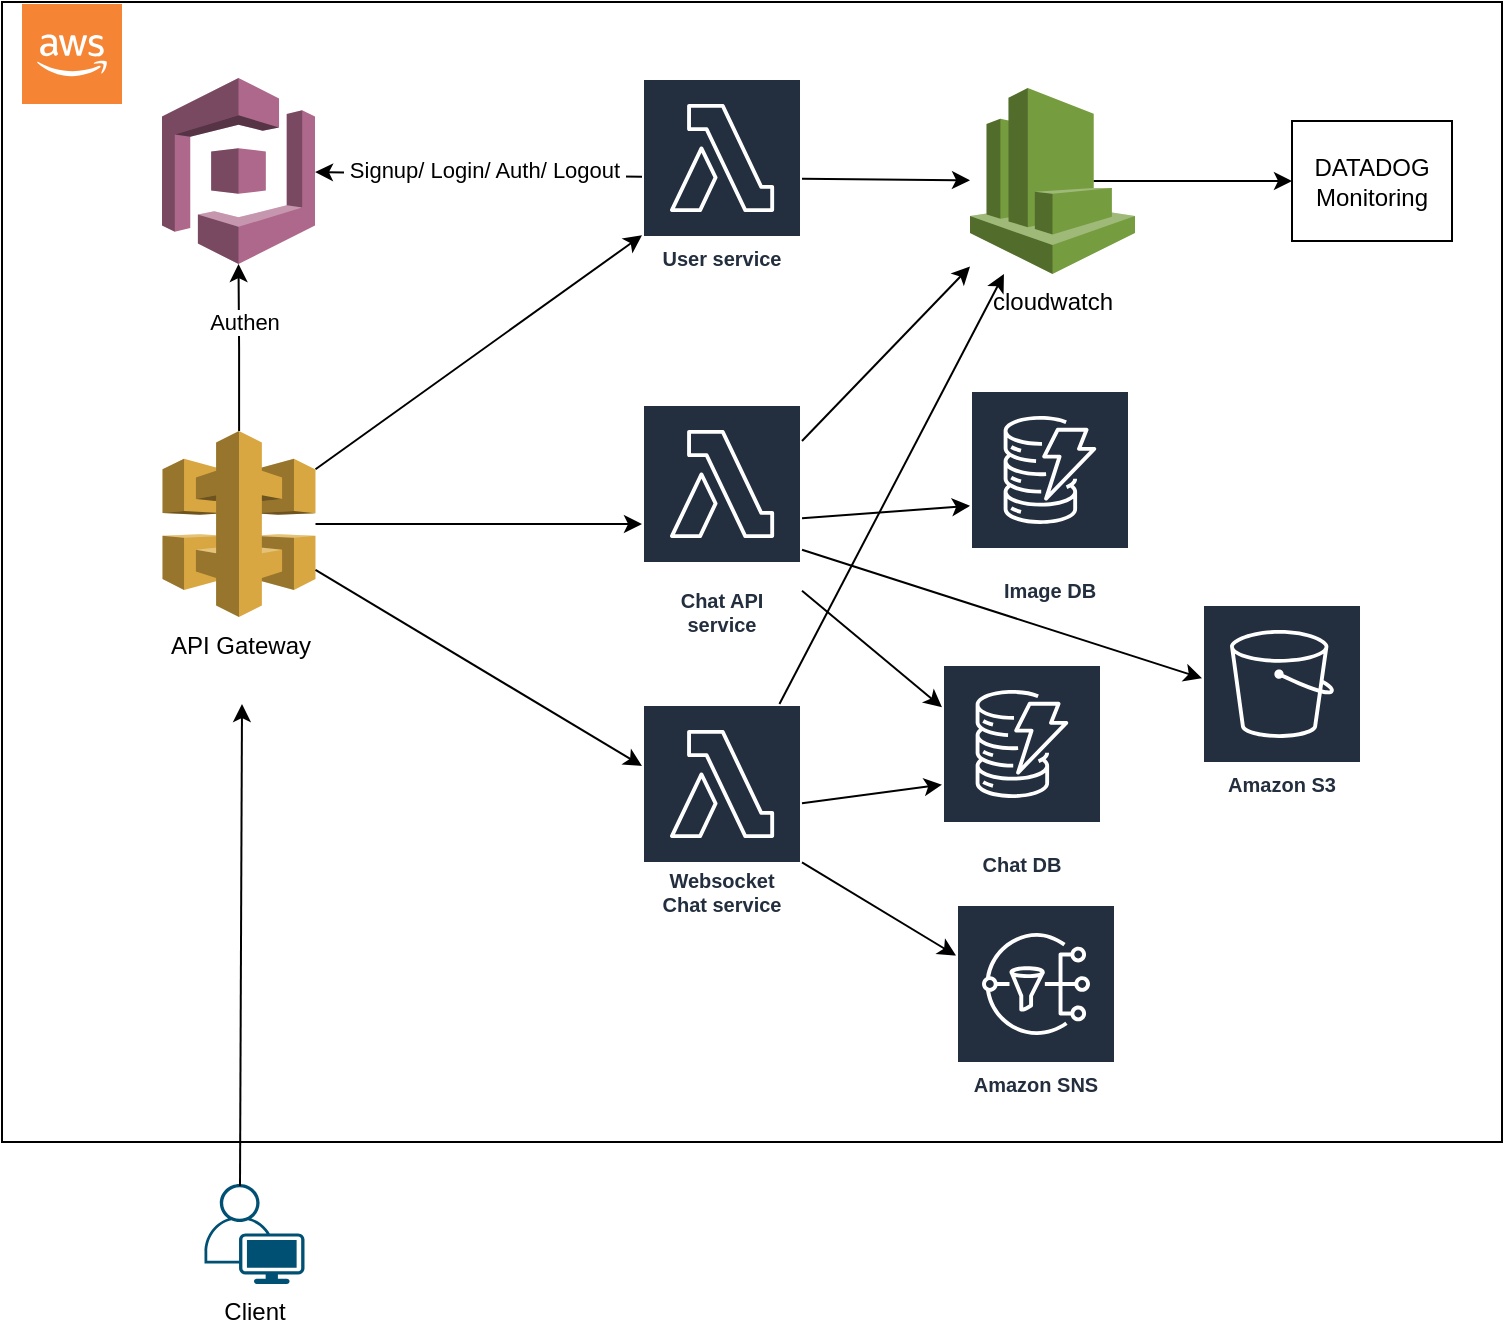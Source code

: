 <mxfile version="20.8.14" type="device"><diagram name="Page-1" id="Rk-7MfLZWc_MtwyFMutR"><mxGraphModel dx="954" dy="623" grid="1" gridSize="10" guides="1" tooltips="1" connect="1" arrows="1" fold="1" page="1" pageScale="1" pageWidth="827" pageHeight="1169" math="0" shadow="0"><root><mxCell id="0"/><mxCell id="1" parent="0"/><mxCell id="fkByqztv0uXTyT88SX-F-1" value="" style="rounded=0;whiteSpace=wrap;html=1;" vertex="1" parent="1"><mxGeometry x="60" y="49" width="750" height="570" as="geometry"/></mxCell><mxCell id="fkByqztv0uXTyT88SX-F-2" value="" style="outlineConnect=0;dashed=0;verticalLabelPosition=bottom;verticalAlign=top;align=center;html=1;shape=mxgraph.aws3.cloud_2;fillColor=#F58534;gradientColor=none;" vertex="1" parent="1"><mxGeometry x="70" y="50" width="50" height="50" as="geometry"/></mxCell><mxCell id="fkByqztv0uXTyT88SX-F-7" style="edgeStyle=orthogonalEdgeStyle;rounded=0;orthogonalLoop=1;jettySize=auto;html=1;" edge="1" parent="1" source="fkByqztv0uXTyT88SX-F-3" target="fkByqztv0uXTyT88SX-F-4"><mxGeometry relative="1" as="geometry"/></mxCell><mxCell id="fkByqztv0uXTyT88SX-F-8" value="Authen" style="edgeLabel;html=1;align=center;verticalAlign=middle;resizable=0;points=[];" vertex="1" connectable="0" parent="fkByqztv0uXTyT88SX-F-7"><mxGeometry x="0.31" y="-2" relative="1" as="geometry"><mxPoint as="offset"/></mxGeometry></mxCell><mxCell id="fkByqztv0uXTyT88SX-F-14" style="edgeStyle=orthogonalEdgeStyle;rounded=0;orthogonalLoop=1;jettySize=auto;html=1;" edge="1" parent="1" source="fkByqztv0uXTyT88SX-F-3" target="fkByqztv0uXTyT88SX-F-6"><mxGeometry relative="1" as="geometry"/></mxCell><mxCell id="fkByqztv0uXTyT88SX-F-3" value="API Gateway&lt;br&gt;" style="outlineConnect=0;dashed=0;verticalLabelPosition=bottom;verticalAlign=top;align=center;html=1;shape=mxgraph.aws3.api_gateway;fillColor=#D9A741;gradientColor=none;" vertex="1" parent="1"><mxGeometry x="140.25" y="263.5" width="76.5" height="93" as="geometry"/></mxCell><mxCell id="fkByqztv0uXTyT88SX-F-4" value="" style="outlineConnect=0;dashed=0;verticalLabelPosition=bottom;verticalAlign=top;align=center;html=1;shape=mxgraph.aws3.cognito;fillColor=#AD688B;gradientColor=none;" vertex="1" parent="1"><mxGeometry x="140" y="87" width="76.5" height="93" as="geometry"/></mxCell><mxCell id="fkByqztv0uXTyT88SX-F-5" value="User service" style="sketch=0;outlineConnect=0;fontColor=#232F3E;gradientColor=none;strokeColor=#ffffff;fillColor=#232F3E;dashed=0;verticalLabelPosition=middle;verticalAlign=bottom;align=center;html=1;whiteSpace=wrap;fontSize=10;fontStyle=1;spacing=3;shape=mxgraph.aws4.productIcon;prIcon=mxgraph.aws4.lambda;" vertex="1" parent="1"><mxGeometry x="380" y="87" width="80" height="100" as="geometry"/></mxCell><mxCell id="fkByqztv0uXTyT88SX-F-6" value="Chat API service" style="sketch=0;outlineConnect=0;fontColor=#232F3E;gradientColor=none;strokeColor=#ffffff;fillColor=#232F3E;dashed=0;verticalLabelPosition=middle;verticalAlign=bottom;align=center;html=1;whiteSpace=wrap;fontSize=10;fontStyle=1;spacing=3;shape=mxgraph.aws4.productIcon;prIcon=mxgraph.aws4.lambda;" vertex="1" parent="1"><mxGeometry x="380" y="250" width="80" height="120" as="geometry"/></mxCell><mxCell id="fkByqztv0uXTyT88SX-F-11" value="" style="endArrow=classic;html=1;rounded=0;" edge="1" parent="1" source="fkByqztv0uXTyT88SX-F-5" target="fkByqztv0uXTyT88SX-F-4"><mxGeometry width="50" height="50" relative="1" as="geometry"><mxPoint x="390" y="320" as="sourcePoint"/><mxPoint x="440" y="270" as="targetPoint"/></mxGeometry></mxCell><mxCell id="fkByqztv0uXTyT88SX-F-12" value="&amp;nbsp;Signup/ Login/ Auth/ Logout&amp;nbsp;" style="edgeLabel;html=1;align=center;verticalAlign=middle;resizable=0;points=[];" vertex="1" connectable="0" parent="fkByqztv0uXTyT88SX-F-11"><mxGeometry x="-0.032" y="-3" relative="1" as="geometry"><mxPoint as="offset"/></mxGeometry></mxCell><mxCell id="fkByqztv0uXTyT88SX-F-13" value="" style="endArrow=classic;html=1;rounded=0;" edge="1" parent="1" source="fkByqztv0uXTyT88SX-F-3" target="fkByqztv0uXTyT88SX-F-5"><mxGeometry width="50" height="50" relative="1" as="geometry"><mxPoint x="390" y="320" as="sourcePoint"/><mxPoint x="440" y="270" as="targetPoint"/></mxGeometry></mxCell><mxCell id="fkByqztv0uXTyT88SX-F-16" value="Chat DB" style="sketch=0;outlineConnect=0;fontColor=#232F3E;gradientColor=none;strokeColor=#ffffff;fillColor=#232F3E;dashed=0;verticalLabelPosition=middle;verticalAlign=bottom;align=center;html=1;whiteSpace=wrap;fontSize=10;fontStyle=1;spacing=3;shape=mxgraph.aws4.productIcon;prIcon=mxgraph.aws4.dynamodb;" vertex="1" parent="1"><mxGeometry x="530" y="380" width="80" height="110" as="geometry"/></mxCell><mxCell id="fkByqztv0uXTyT88SX-F-18" value="Amazon S3" style="sketch=0;outlineConnect=0;fontColor=#232F3E;gradientColor=none;strokeColor=#ffffff;fillColor=#232F3E;dashed=0;verticalLabelPosition=middle;verticalAlign=bottom;align=center;html=1;whiteSpace=wrap;fontSize=10;fontStyle=1;spacing=3;shape=mxgraph.aws4.productIcon;prIcon=mxgraph.aws4.s3;" vertex="1" parent="1"><mxGeometry x="660" y="350" width="80" height="100" as="geometry"/></mxCell><mxCell id="fkByqztv0uXTyT88SX-F-19" value="Image DB" style="sketch=0;outlineConnect=0;fontColor=#232F3E;gradientColor=none;strokeColor=#ffffff;fillColor=#232F3E;dashed=0;verticalLabelPosition=middle;verticalAlign=bottom;align=center;html=1;whiteSpace=wrap;fontSize=10;fontStyle=1;spacing=3;shape=mxgraph.aws4.productIcon;prIcon=mxgraph.aws4.dynamodb;" vertex="1" parent="1"><mxGeometry x="544" y="243" width="80" height="110" as="geometry"/></mxCell><mxCell id="fkByqztv0uXTyT88SX-F-24" value="Client" style="points=[[0.35,0,0],[0.98,0.51,0],[1,0.71,0],[0.67,1,0],[0,0.795,0],[0,0.65,0]];verticalLabelPosition=bottom;sketch=0;html=1;verticalAlign=top;aspect=fixed;align=center;pointerEvents=1;shape=mxgraph.cisco19.user;fillColor=#005073;strokeColor=none;" vertex="1" parent="1"><mxGeometry x="161.25" y="640" width="50" height="50" as="geometry"/></mxCell><mxCell id="fkByqztv0uXTyT88SX-F-26" value="" style="endArrow=classic;html=1;rounded=0;exitX=0.595;exitY=0.02;exitDx=0;exitDy=0;exitPerimeter=0;" edge="1" parent="1"><mxGeometry width="50" height="50" relative="1" as="geometry"><mxPoint x="179" y="641" as="sourcePoint"/><mxPoint x="180" y="400" as="targetPoint"/></mxGeometry></mxCell><mxCell id="fkByqztv0uXTyT88SX-F-27" value="" style="endArrow=classic;html=1;rounded=0;" edge="1" parent="1" source="fkByqztv0uXTyT88SX-F-6" target="fkByqztv0uXTyT88SX-F-19"><mxGeometry width="50" height="50" relative="1" as="geometry"><mxPoint x="500" y="390" as="sourcePoint"/><mxPoint x="550" y="340" as="targetPoint"/></mxGeometry></mxCell><mxCell id="fkByqztv0uXTyT88SX-F-28" value="" style="endArrow=classic;html=1;rounded=0;" edge="1" parent="1" source="fkByqztv0uXTyT88SX-F-6" target="fkByqztv0uXTyT88SX-F-18"><mxGeometry width="50" height="50" relative="1" as="geometry"><mxPoint x="500" y="390" as="sourcePoint"/><mxPoint x="550" y="340" as="targetPoint"/></mxGeometry></mxCell><mxCell id="fkByqztv0uXTyT88SX-F-29" value="Websocket Chat service" style="sketch=0;outlineConnect=0;fontColor=#232F3E;gradientColor=none;strokeColor=#ffffff;fillColor=#232F3E;dashed=0;verticalLabelPosition=middle;verticalAlign=bottom;align=center;html=1;whiteSpace=wrap;fontSize=10;fontStyle=1;spacing=3;shape=mxgraph.aws4.productIcon;prIcon=mxgraph.aws4.lambda;" vertex="1" parent="1"><mxGeometry x="380" y="400" width="80" height="110" as="geometry"/></mxCell><mxCell id="fkByqztv0uXTyT88SX-F-30" value="" style="endArrow=classic;html=1;rounded=0;" edge="1" parent="1" source="fkByqztv0uXTyT88SX-F-3" target="fkByqztv0uXTyT88SX-F-29"><mxGeometry width="50" height="50" relative="1" as="geometry"><mxPoint x="500" y="390" as="sourcePoint"/><mxPoint x="550" y="340" as="targetPoint"/></mxGeometry></mxCell><mxCell id="fkByqztv0uXTyT88SX-F-32" value="" style="endArrow=classic;html=1;rounded=0;" edge="1" parent="1" source="fkByqztv0uXTyT88SX-F-6" target="fkByqztv0uXTyT88SX-F-16"><mxGeometry width="50" height="50" relative="1" as="geometry"><mxPoint x="500" y="470" as="sourcePoint"/><mxPoint x="550" y="420" as="targetPoint"/></mxGeometry></mxCell><mxCell id="fkByqztv0uXTyT88SX-F-33" value="" style="endArrow=classic;html=1;rounded=0;" edge="1" parent="1" source="fkByqztv0uXTyT88SX-F-29" target="fkByqztv0uXTyT88SX-F-16"><mxGeometry width="50" height="50" relative="1" as="geometry"><mxPoint x="500" y="370" as="sourcePoint"/><mxPoint x="564" y="461.126" as="targetPoint"/></mxGeometry></mxCell><mxCell id="fkByqztv0uXTyT88SX-F-34" value="Amazon SNS" style="sketch=0;outlineConnect=0;fontColor=#232F3E;gradientColor=none;strokeColor=#ffffff;fillColor=#232F3E;dashed=0;verticalLabelPosition=middle;verticalAlign=bottom;align=center;html=1;whiteSpace=wrap;fontSize=10;fontStyle=1;spacing=3;shape=mxgraph.aws4.productIcon;prIcon=mxgraph.aws4.sns;" vertex="1" parent="1"><mxGeometry x="537" y="500" width="80" height="100" as="geometry"/></mxCell><mxCell id="fkByqztv0uXTyT88SX-F-35" value="" style="endArrow=classic;html=1;rounded=0;" edge="1" parent="1" source="fkByqztv0uXTyT88SX-F-29" target="fkByqztv0uXTyT88SX-F-34"><mxGeometry width="50" height="50" relative="1" as="geometry"><mxPoint x="480" y="487.874" as="sourcePoint"/><mxPoint x="574" y="471.126" as="targetPoint"/></mxGeometry></mxCell><mxCell id="fkByqztv0uXTyT88SX-F-36" value="cloudwatch&lt;br&gt;" style="outlineConnect=0;dashed=0;verticalLabelPosition=bottom;verticalAlign=top;align=center;html=1;shape=mxgraph.aws3.cloudwatch;fillColor=#759C3E;gradientColor=none;" vertex="1" parent="1"><mxGeometry x="544" y="92" width="82.5" height="93" as="geometry"/></mxCell><mxCell id="fkByqztv0uXTyT88SX-F-37" value="" style="endArrow=classic;html=1;rounded=0;" edge="1" parent="1" source="fkByqztv0uXTyT88SX-F-6" target="fkByqztv0uXTyT88SX-F-36"><mxGeometry width="50" height="50" relative="1" as="geometry"><mxPoint x="620" y="330" as="sourcePoint"/><mxPoint x="670" y="280" as="targetPoint"/></mxGeometry></mxCell><mxCell id="fkByqztv0uXTyT88SX-F-38" value="" style="endArrow=classic;html=1;rounded=0;" edge="1" parent="1" source="fkByqztv0uXTyT88SX-F-5" target="fkByqztv0uXTyT88SX-F-36"><mxGeometry width="50" height="50" relative="1" as="geometry"><mxPoint x="620" y="330" as="sourcePoint"/><mxPoint x="670" y="280" as="targetPoint"/></mxGeometry></mxCell><mxCell id="fkByqztv0uXTyT88SX-F-39" value="" style="endArrow=classic;html=1;rounded=0;" edge="1" parent="1" source="fkByqztv0uXTyT88SX-F-29" target="fkByqztv0uXTyT88SX-F-36"><mxGeometry width="50" height="50" relative="1" as="geometry"><mxPoint x="620" y="330" as="sourcePoint"/><mxPoint x="670" y="280" as="targetPoint"/></mxGeometry></mxCell><mxCell id="fkByqztv0uXTyT88SX-F-40" value="DATADOG&lt;br&gt;Monitoring" style="rounded=0;whiteSpace=wrap;html=1;" vertex="1" parent="1"><mxGeometry x="705" y="108.5" width="80" height="60" as="geometry"/></mxCell><mxCell id="fkByqztv0uXTyT88SX-F-41" value="" style="endArrow=classic;html=1;rounded=0;exitX=0.75;exitY=0.5;exitDx=0;exitDy=0;exitPerimeter=0;" edge="1" parent="1" source="fkByqztv0uXTyT88SX-F-36" target="fkByqztv0uXTyT88SX-F-40"><mxGeometry width="50" height="50" relative="1" as="geometry"><mxPoint x="520" y="340" as="sourcePoint"/><mxPoint x="570" y="290" as="targetPoint"/></mxGeometry></mxCell></root></mxGraphModel></diagram></mxfile>